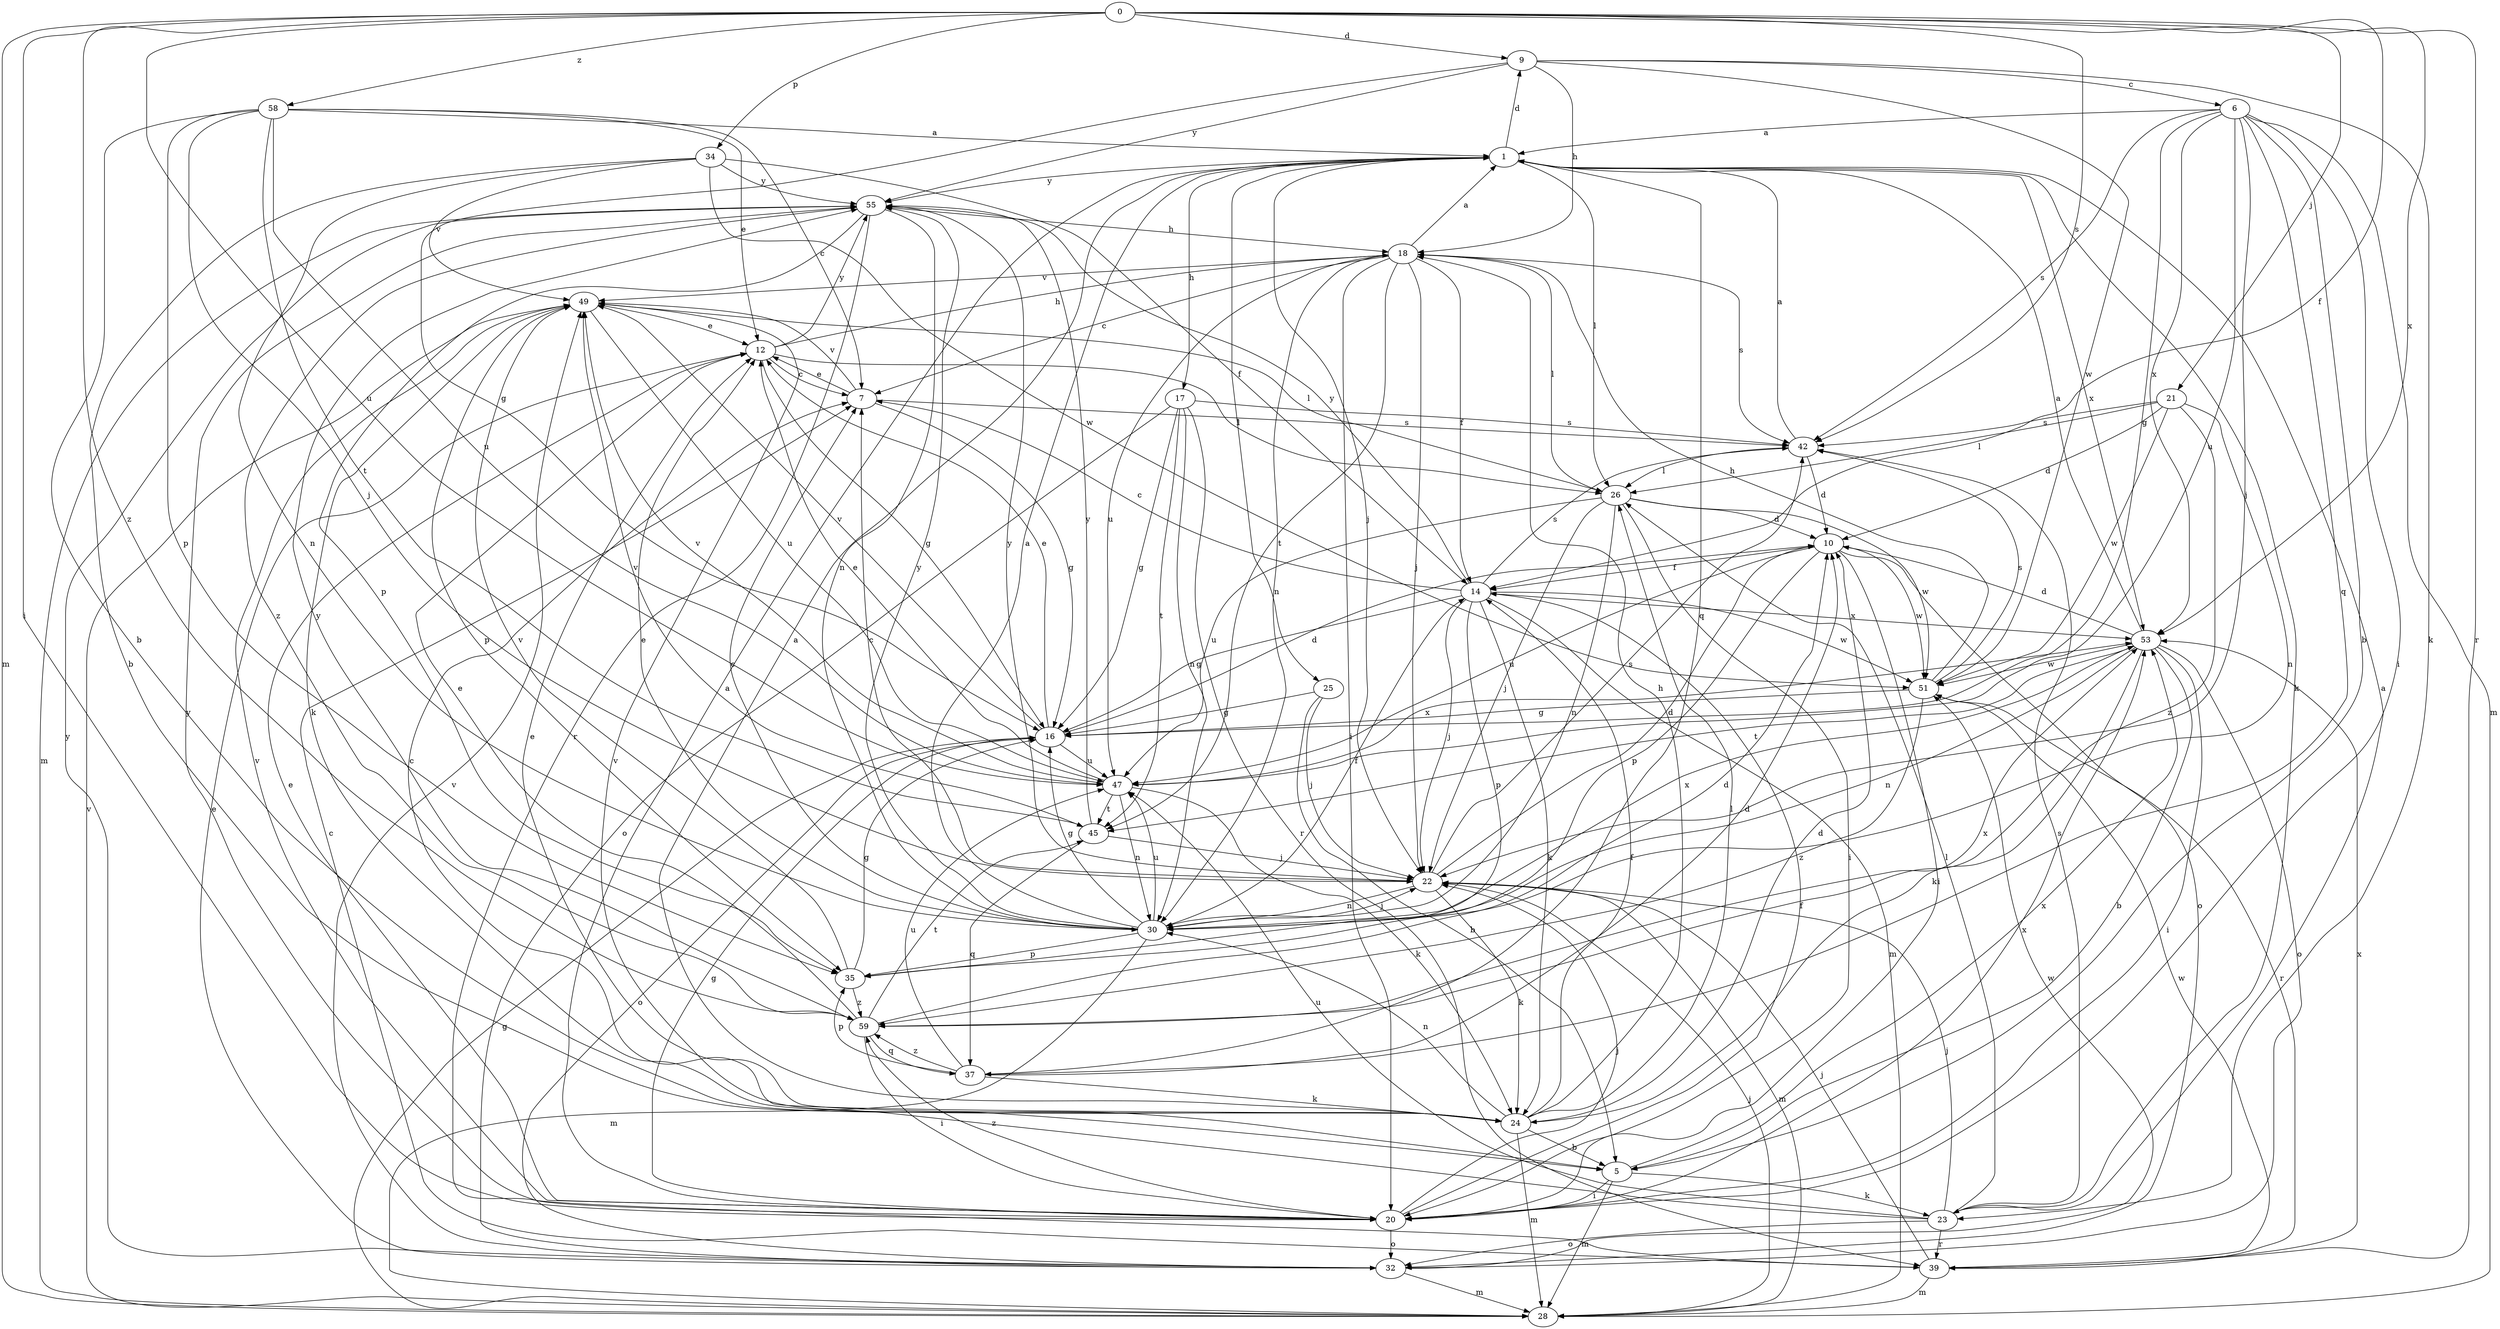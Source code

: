 strict digraph  {
0;
1;
5;
6;
7;
9;
10;
12;
14;
16;
17;
18;
20;
21;
22;
23;
24;
25;
26;
28;
30;
32;
34;
35;
37;
39;
42;
45;
47;
49;
51;
53;
55;
58;
59;
0 -> 9  [label=d];
0 -> 14  [label=f];
0 -> 20  [label=i];
0 -> 21  [label=j];
0 -> 28  [label=m];
0 -> 34  [label=p];
0 -> 39  [label=r];
0 -> 42  [label=s];
0 -> 47  [label=u];
0 -> 53  [label=x];
0 -> 58  [label=z];
0 -> 59  [label=z];
1 -> 9  [label=d];
1 -> 17  [label=h];
1 -> 22  [label=j];
1 -> 23  [label=k];
1 -> 25  [label=l];
1 -> 26  [label=l];
1 -> 37  [label=q];
1 -> 53  [label=x];
1 -> 55  [label=y];
5 -> 20  [label=i];
5 -> 23  [label=k];
5 -> 28  [label=m];
5 -> 53  [label=x];
6 -> 1  [label=a];
6 -> 5  [label=b];
6 -> 16  [label=g];
6 -> 20  [label=i];
6 -> 22  [label=j];
6 -> 28  [label=m];
6 -> 37  [label=q];
6 -> 42  [label=s];
6 -> 47  [label=u];
6 -> 53  [label=x];
7 -> 12  [label=e];
7 -> 16  [label=g];
7 -> 42  [label=s];
7 -> 49  [label=v];
9 -> 6  [label=c];
9 -> 16  [label=g];
9 -> 18  [label=h];
9 -> 23  [label=k];
9 -> 51  [label=w];
9 -> 55  [label=y];
10 -> 14  [label=f];
10 -> 20  [label=i];
10 -> 32  [label=o];
10 -> 35  [label=p];
10 -> 47  [label=u];
10 -> 51  [label=w];
12 -> 7  [label=c];
12 -> 16  [label=g];
12 -> 18  [label=h];
12 -> 26  [label=l];
12 -> 55  [label=y];
14 -> 7  [label=c];
14 -> 16  [label=g];
14 -> 22  [label=j];
14 -> 24  [label=k];
14 -> 28  [label=m];
14 -> 35  [label=p];
14 -> 42  [label=s];
14 -> 51  [label=w];
14 -> 53  [label=x];
14 -> 55  [label=y];
16 -> 10  [label=d];
16 -> 12  [label=e];
16 -> 32  [label=o];
16 -> 47  [label=u];
16 -> 49  [label=v];
17 -> 16  [label=g];
17 -> 30  [label=n];
17 -> 32  [label=o];
17 -> 39  [label=r];
17 -> 42  [label=s];
17 -> 45  [label=t];
18 -> 1  [label=a];
18 -> 7  [label=c];
18 -> 14  [label=f];
18 -> 20  [label=i];
18 -> 22  [label=j];
18 -> 26  [label=l];
18 -> 30  [label=n];
18 -> 42  [label=s];
18 -> 45  [label=t];
18 -> 47  [label=u];
18 -> 49  [label=v];
20 -> 1  [label=a];
20 -> 12  [label=e];
20 -> 14  [label=f];
20 -> 16  [label=g];
20 -> 22  [label=j];
20 -> 32  [label=o];
20 -> 49  [label=v];
20 -> 53  [label=x];
20 -> 55  [label=y];
20 -> 59  [label=z];
21 -> 10  [label=d];
21 -> 26  [label=l];
21 -> 30  [label=n];
21 -> 42  [label=s];
21 -> 51  [label=w];
21 -> 59  [label=z];
22 -> 7  [label=c];
22 -> 10  [label=d];
22 -> 24  [label=k];
22 -> 28  [label=m];
22 -> 30  [label=n];
22 -> 42  [label=s];
22 -> 55  [label=y];
23 -> 1  [label=a];
23 -> 22  [label=j];
23 -> 26  [label=l];
23 -> 32  [label=o];
23 -> 39  [label=r];
23 -> 42  [label=s];
23 -> 47  [label=u];
23 -> 49  [label=v];
24 -> 1  [label=a];
24 -> 5  [label=b];
24 -> 7  [label=c];
24 -> 10  [label=d];
24 -> 12  [label=e];
24 -> 14  [label=f];
24 -> 18  [label=h];
24 -> 26  [label=l];
24 -> 28  [label=m];
24 -> 30  [label=n];
25 -> 5  [label=b];
25 -> 16  [label=g];
25 -> 22  [label=j];
26 -> 10  [label=d];
26 -> 20  [label=i];
26 -> 22  [label=j];
26 -> 30  [label=n];
26 -> 47  [label=u];
26 -> 51  [label=w];
28 -> 16  [label=g];
28 -> 22  [label=j];
28 -> 49  [label=v];
30 -> 1  [label=a];
30 -> 7  [label=c];
30 -> 12  [label=e];
30 -> 14  [label=f];
30 -> 16  [label=g];
30 -> 22  [label=j];
30 -> 28  [label=m];
30 -> 35  [label=p];
30 -> 47  [label=u];
30 -> 53  [label=x];
30 -> 55  [label=y];
32 -> 12  [label=e];
32 -> 28  [label=m];
32 -> 49  [label=v];
32 -> 51  [label=w];
32 -> 55  [label=y];
34 -> 5  [label=b];
34 -> 14  [label=f];
34 -> 30  [label=n];
34 -> 49  [label=v];
34 -> 51  [label=w];
34 -> 55  [label=y];
35 -> 16  [label=g];
35 -> 49  [label=v];
35 -> 59  [label=z];
37 -> 10  [label=d];
37 -> 24  [label=k];
37 -> 35  [label=p];
37 -> 47  [label=u];
37 -> 59  [label=z];
39 -> 7  [label=c];
39 -> 22  [label=j];
39 -> 28  [label=m];
39 -> 51  [label=w];
39 -> 53  [label=x];
42 -> 1  [label=a];
42 -> 10  [label=d];
42 -> 26  [label=l];
45 -> 22  [label=j];
45 -> 37  [label=q];
45 -> 49  [label=v];
45 -> 55  [label=y];
47 -> 12  [label=e];
47 -> 24  [label=k];
47 -> 30  [label=n];
47 -> 45  [label=t];
47 -> 49  [label=v];
47 -> 53  [label=x];
49 -> 12  [label=e];
49 -> 24  [label=k];
49 -> 26  [label=l];
49 -> 35  [label=p];
49 -> 47  [label=u];
51 -> 16  [label=g];
51 -> 18  [label=h];
51 -> 39  [label=r];
51 -> 42  [label=s];
51 -> 59  [label=z];
53 -> 1  [label=a];
53 -> 5  [label=b];
53 -> 10  [label=d];
53 -> 20  [label=i];
53 -> 24  [label=k];
53 -> 30  [label=n];
53 -> 32  [label=o];
53 -> 45  [label=t];
53 -> 51  [label=w];
55 -> 18  [label=h];
55 -> 28  [label=m];
55 -> 30  [label=n];
55 -> 35  [label=p];
55 -> 39  [label=r];
55 -> 59  [label=z];
58 -> 1  [label=a];
58 -> 5  [label=b];
58 -> 7  [label=c];
58 -> 12  [label=e];
58 -> 22  [label=j];
58 -> 35  [label=p];
58 -> 45  [label=t];
58 -> 47  [label=u];
59 -> 10  [label=d];
59 -> 12  [label=e];
59 -> 20  [label=i];
59 -> 37  [label=q];
59 -> 45  [label=t];
59 -> 53  [label=x];
59 -> 55  [label=y];
}
